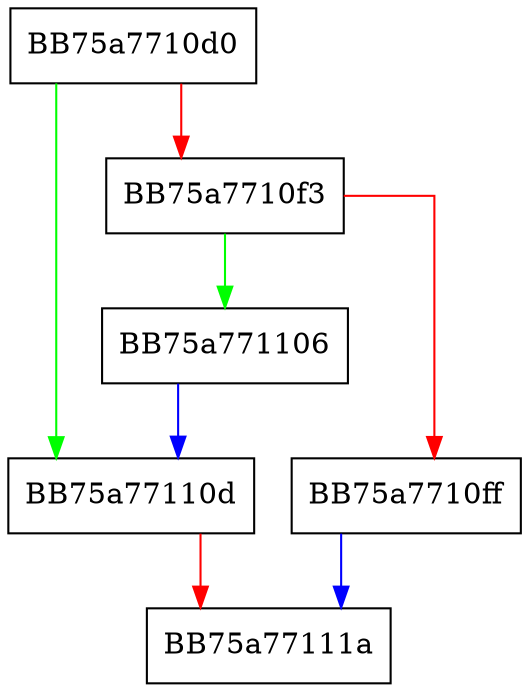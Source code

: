 digraph WindowsCreateString {
  node [shape="box"];
  graph [splines=ortho];
  BB75a7710d0 -> BB75a77110d [color="green"];
  BB75a7710d0 -> BB75a7710f3 [color="red"];
  BB75a7710f3 -> BB75a771106 [color="green"];
  BB75a7710f3 -> BB75a7710ff [color="red"];
  BB75a7710ff -> BB75a77111a [color="blue"];
  BB75a771106 -> BB75a77110d [color="blue"];
  BB75a77110d -> BB75a77111a [color="red"];
}